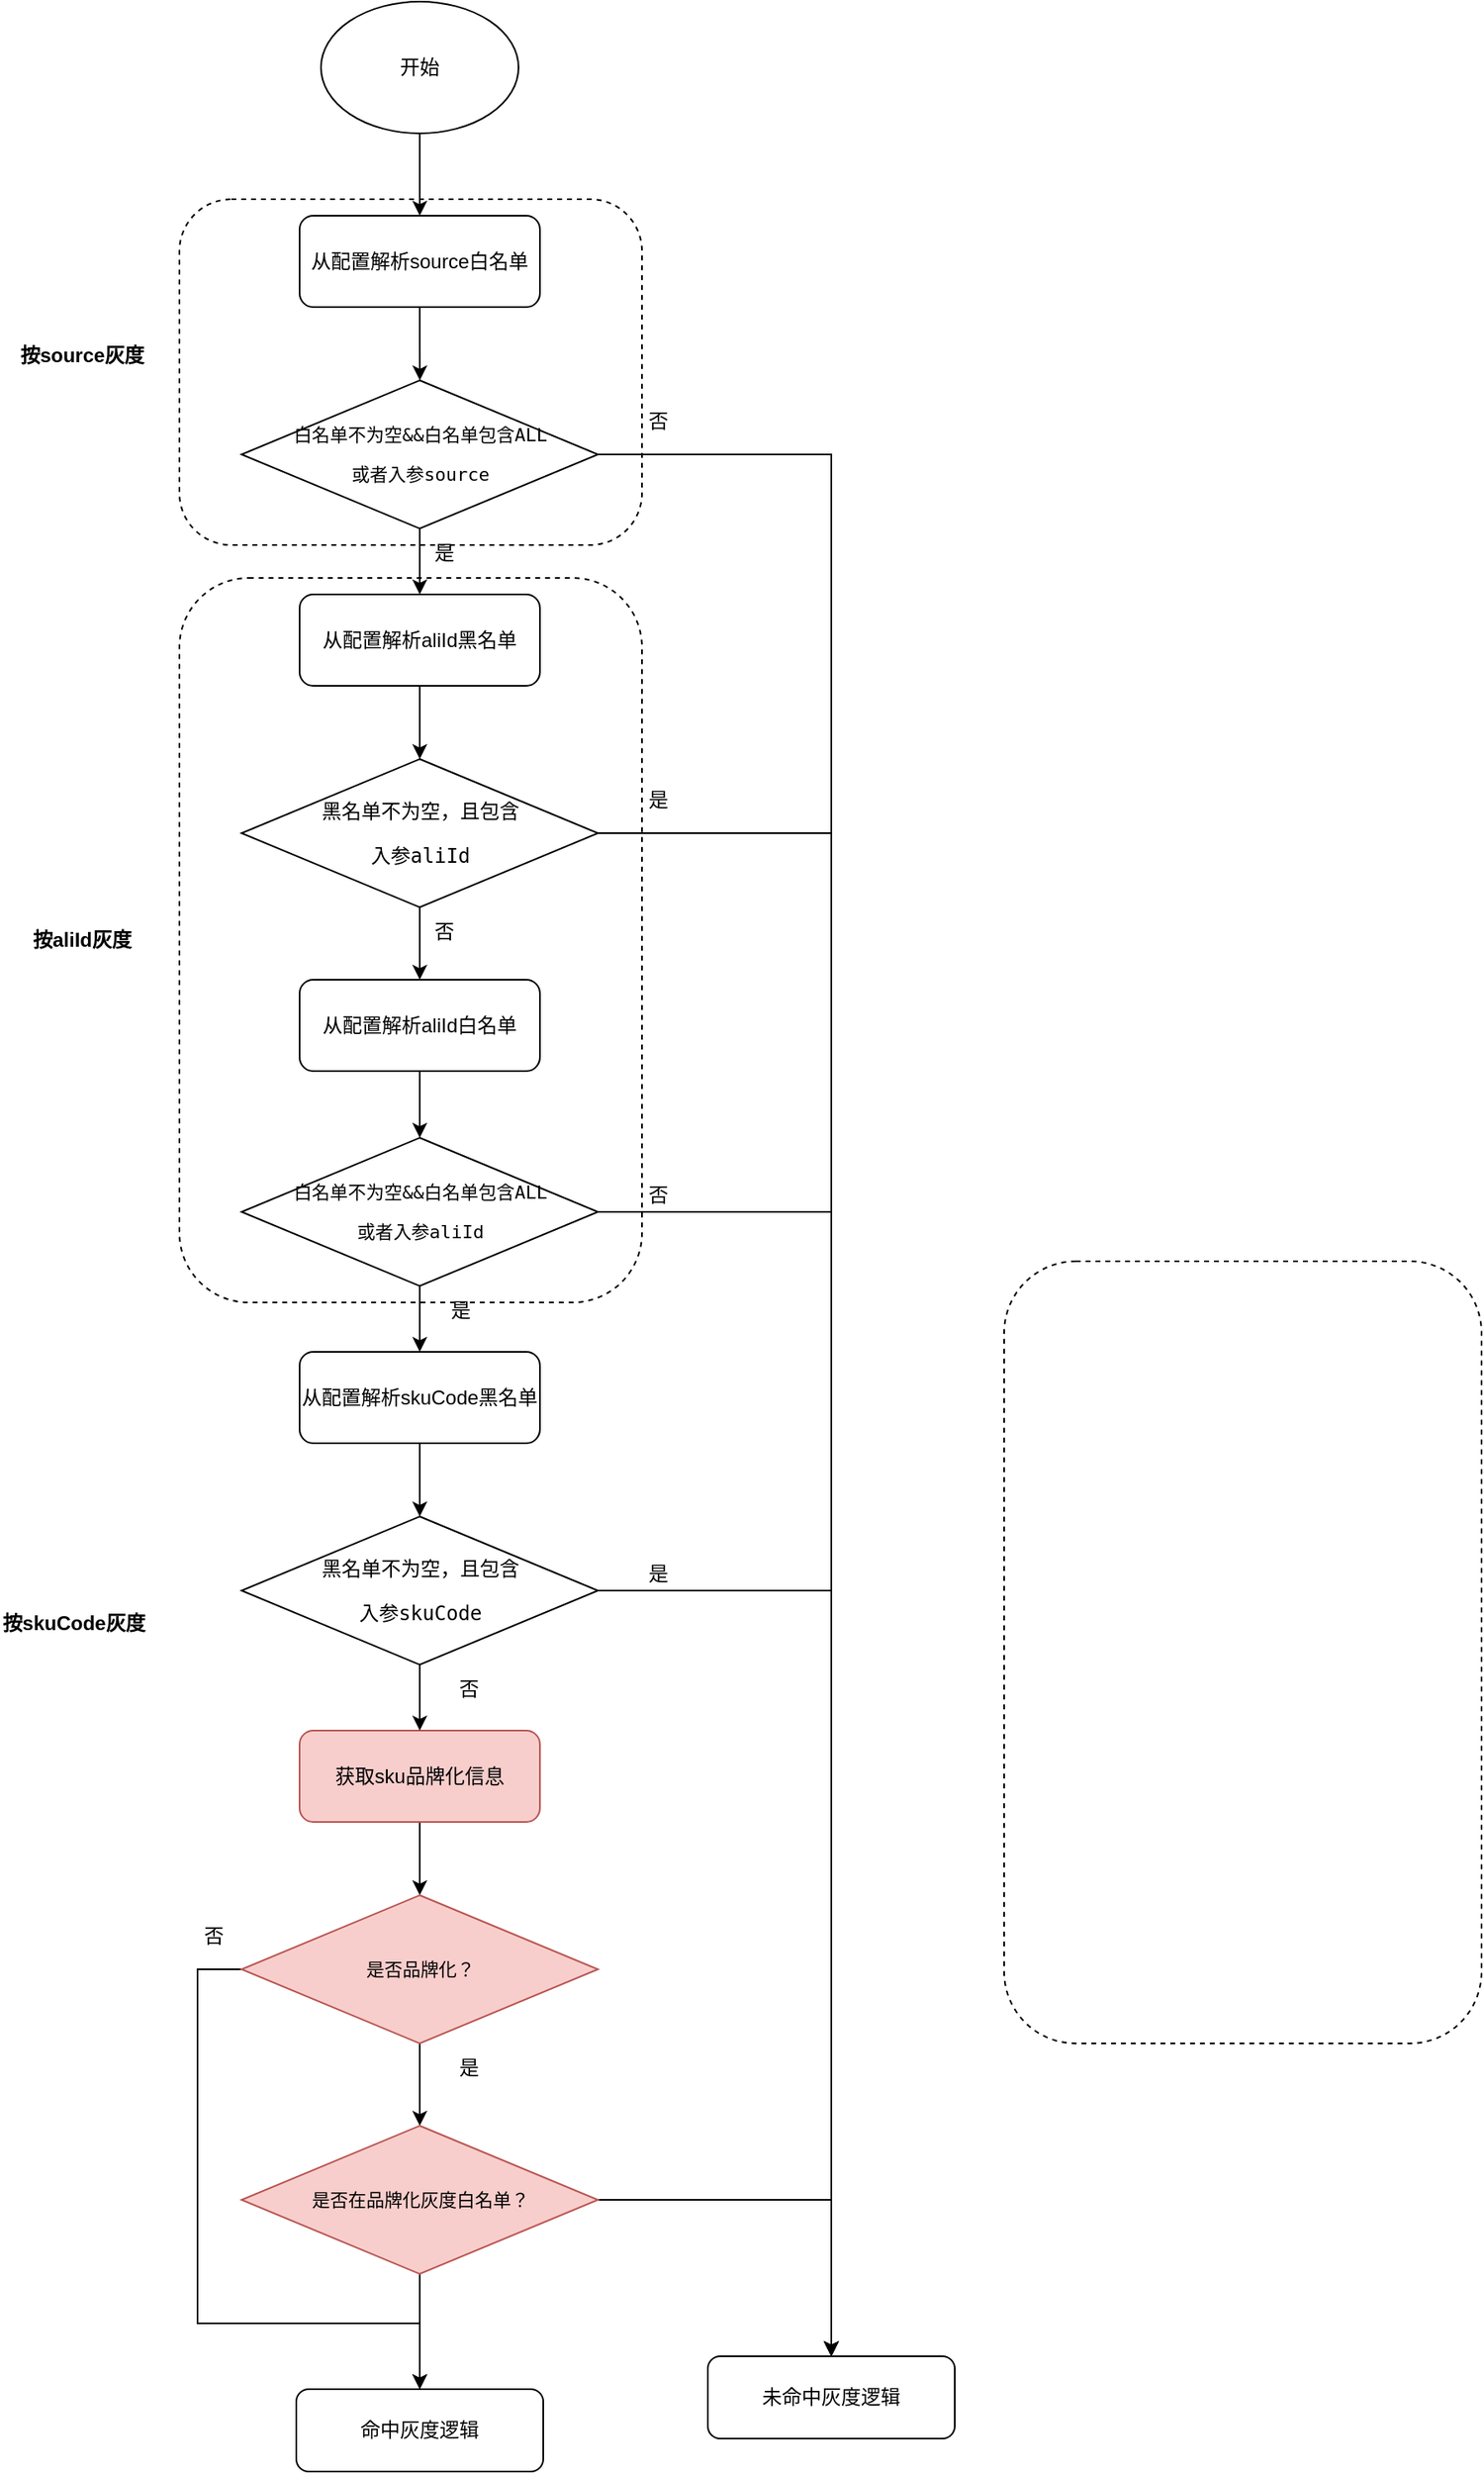 <mxfile version="27.0.6">
  <diagram name="第 1 页" id="TPPGtjHfXh9HnJe1UCOh">
    <mxGraphModel dx="1298" dy="706" grid="1" gridSize="10" guides="1" tooltips="1" connect="1" arrows="1" fold="1" page="1" pageScale="1" pageWidth="827" pageHeight="1169" math="0" shadow="0">
      <root>
        <mxCell id="0" />
        <mxCell id="1" parent="0" />
        <mxCell id="cltNmSNRFCDmhToncjLq-89" value="" style="rounded=1;whiteSpace=wrap;html=1;fillColor=none;dashed=1;" parent="1" vertex="1">
          <mxGeometry x="710" y="1925" width="290" height="475" as="geometry" />
        </mxCell>
        <mxCell id="cltNmSNRFCDmhToncjLq-56" style="edgeStyle=orthogonalEdgeStyle;rounded=0;orthogonalLoop=1;jettySize=auto;html=1;exitX=0.5;exitY=1;exitDx=0;exitDy=0;entryX=0.5;entryY=0;entryDx=0;entryDy=0;" parent="1" source="cltNmSNRFCDmhToncjLq-1" target="cltNmSNRFCDmhToncjLq-35" edge="1">
          <mxGeometry relative="1" as="geometry" />
        </mxCell>
        <mxCell id="cltNmSNRFCDmhToncjLq-1" value="开始" style="ellipse;whiteSpace=wrap;html=1;fillColor=none;" parent="1" vertex="1">
          <mxGeometry x="295" y="1160" width="120" height="80" as="geometry" />
        </mxCell>
        <mxCell id="cltNmSNRFCDmhToncjLq-8" style="edgeStyle=orthogonalEdgeStyle;rounded=0;orthogonalLoop=1;jettySize=auto;html=1;exitX=0.5;exitY=1;exitDx=0;exitDy=0;entryX=0.5;entryY=0;entryDx=0;entryDy=0;" parent="1" edge="1">
          <mxGeometry relative="1" as="geometry">
            <mxPoint x="340" y="380" as="sourcePoint" />
          </mxGeometry>
        </mxCell>
        <mxCell id="cltNmSNRFCDmhToncjLq-15" style="edgeStyle=orthogonalEdgeStyle;rounded=0;orthogonalLoop=1;jettySize=auto;html=1;exitX=0.5;exitY=1;exitDx=0;exitDy=0;entryX=0.5;entryY=0;entryDx=0;entryDy=0;" parent="1" edge="1">
          <mxGeometry relative="1" as="geometry">
            <mxPoint x="340" y="545" as="sourcePoint" />
          </mxGeometry>
        </mxCell>
        <mxCell id="cltNmSNRFCDmhToncjLq-19" style="edgeStyle=orthogonalEdgeStyle;rounded=0;orthogonalLoop=1;jettySize=auto;html=1;exitX=0.5;exitY=1;exitDx=0;exitDy=0;entryX=0.5;entryY=0;entryDx=0;entryDy=0;" parent="1" edge="1">
          <mxGeometry relative="1" as="geometry">
            <mxPoint x="340" y="655" as="sourcePoint" />
          </mxGeometry>
        </mxCell>
        <mxCell id="cltNmSNRFCDmhToncjLq-21" style="edgeStyle=orthogonalEdgeStyle;rounded=0;orthogonalLoop=1;jettySize=auto;html=1;exitX=0.5;exitY=1;exitDx=0;exitDy=0;entryX=0.5;entryY=0;entryDx=0;entryDy=0;" parent="1" edge="1">
          <mxGeometry relative="1" as="geometry">
            <mxPoint x="340" y="790" as="sourcePoint" />
          </mxGeometry>
        </mxCell>
        <mxCell id="cltNmSNRFCDmhToncjLq-23" style="edgeStyle=orthogonalEdgeStyle;rounded=0;orthogonalLoop=1;jettySize=auto;html=1;exitX=0.5;exitY=1;exitDx=0;exitDy=0;entryX=0.5;entryY=0;entryDx=0;entryDy=0;" parent="1" edge="1">
          <mxGeometry relative="1" as="geometry">
            <mxPoint x="340" y="895.5" as="sourcePoint" />
          </mxGeometry>
        </mxCell>
        <mxCell id="cltNmSNRFCDmhToncjLq-32" style="edgeStyle=orthogonalEdgeStyle;rounded=0;orthogonalLoop=1;jettySize=auto;html=1;exitX=0.5;exitY=1;exitDx=0;exitDy=0;entryX=0.5;entryY=0;entryDx=0;entryDy=0;" parent="1" edge="1">
          <mxGeometry relative="1" as="geometry">
            <mxPoint x="340" y="1020" as="sourcePoint" />
          </mxGeometry>
        </mxCell>
        <mxCell id="cltNmSNRFCDmhToncjLq-25" value="命中灰度逻辑" style="rounded=1;whiteSpace=wrap;html=1;fillColor=none;strokeColor=default;" parent="1" vertex="1">
          <mxGeometry x="280" y="2610" width="150" height="50" as="geometry" />
        </mxCell>
        <mxCell id="cltNmSNRFCDmhToncjLq-33" style="edgeStyle=orthogonalEdgeStyle;rounded=0;orthogonalLoop=1;jettySize=auto;html=1;exitX=0.5;exitY=1;exitDx=0;exitDy=0;entryX=0.5;entryY=0;entryDx=0;entryDy=0;" parent="1" edge="1">
          <mxGeometry relative="1" as="geometry">
            <mxPoint x="351.5" y="1160" as="targetPoint" />
          </mxGeometry>
        </mxCell>
        <mxCell id="cltNmSNRFCDmhToncjLq-57" style="edgeStyle=orthogonalEdgeStyle;rounded=0;orthogonalLoop=1;jettySize=auto;html=1;exitX=0.5;exitY=1;exitDx=0;exitDy=0;" parent="1" source="cltNmSNRFCDmhToncjLq-35" target="cltNmSNRFCDmhToncjLq-39" edge="1">
          <mxGeometry relative="1" as="geometry" />
        </mxCell>
        <mxCell id="cltNmSNRFCDmhToncjLq-35" value="从配置解析source白名单" style="rounded=1;whiteSpace=wrap;html=1;fillColor=none;" parent="1" vertex="1">
          <mxGeometry x="282" y="1290" width="146" height="55.5" as="geometry" />
        </mxCell>
        <mxCell id="cltNmSNRFCDmhToncjLq-58" style="edgeStyle=orthogonalEdgeStyle;rounded=0;orthogonalLoop=1;jettySize=auto;html=1;exitX=0.5;exitY=1;exitDx=0;exitDy=0;entryX=0.5;entryY=0;entryDx=0;entryDy=0;" parent="1" source="cltNmSNRFCDmhToncjLq-39" target="cltNmSNRFCDmhToncjLq-44" edge="1">
          <mxGeometry relative="1" as="geometry" />
        </mxCell>
        <mxCell id="cltNmSNRFCDmhToncjLq-72" style="edgeStyle=orthogonalEdgeStyle;rounded=0;orthogonalLoop=1;jettySize=auto;html=1;exitX=1;exitY=0.5;exitDx=0;exitDy=0;" parent="1" source="cltNmSNRFCDmhToncjLq-39" target="cltNmSNRFCDmhToncjLq-71" edge="1">
          <mxGeometry relative="1" as="geometry" />
        </mxCell>
        <mxCell id="cltNmSNRFCDmhToncjLq-39" value="&lt;pre&gt;&lt;pre&gt;&lt;font&gt;白名单不为空&amp;amp;&amp;amp;白名单包含ALL&lt;/font&gt;&lt;/pre&gt;&lt;pre&gt;&lt;font&gt;或者&lt;/font&gt;入参source&lt;/pre&gt;&lt;/pre&gt;" style="rhombus;whiteSpace=wrap;html=1;fillColor=none;verticalAlign=middle;horizontal=1;spacing=0;fontSize=11;" parent="1" vertex="1">
          <mxGeometry x="246.75" y="1390" width="216.5" height="90" as="geometry" />
        </mxCell>
        <mxCell id="cltNmSNRFCDmhToncjLq-60" style="edgeStyle=orthogonalEdgeStyle;rounded=0;orthogonalLoop=1;jettySize=auto;html=1;exitX=0.5;exitY=1;exitDx=0;exitDy=0;entryX=0.5;entryY=0;entryDx=0;entryDy=0;" parent="1" source="cltNmSNRFCDmhToncjLq-44" target="cltNmSNRFCDmhToncjLq-59" edge="1">
          <mxGeometry relative="1" as="geometry" />
        </mxCell>
        <mxCell id="cltNmSNRFCDmhToncjLq-44" value="从配置解析aliId黑名单" style="rounded=1;whiteSpace=wrap;html=1;fillColor=none;" parent="1" vertex="1">
          <mxGeometry x="282" y="1520" width="146" height="55.5" as="geometry" />
        </mxCell>
        <mxCell id="cltNmSNRFCDmhToncjLq-47" value="是" style="text;html=1;align=center;verticalAlign=middle;whiteSpace=wrap;rounded=0;" parent="1" vertex="1">
          <mxGeometry x="470" y="2100" width="60" height="30" as="geometry" />
        </mxCell>
        <mxCell id="cltNmSNRFCDmhToncjLq-63" style="edgeStyle=orthogonalEdgeStyle;rounded=0;orthogonalLoop=1;jettySize=auto;html=1;exitX=0.5;exitY=1;exitDx=0;exitDy=0;entryX=0.5;entryY=0;entryDx=0;entryDy=0;" parent="1" source="cltNmSNRFCDmhToncjLq-48" target="cltNmSNRFCDmhToncjLq-62" edge="1">
          <mxGeometry relative="1" as="geometry" />
        </mxCell>
        <mxCell id="cltNmSNRFCDmhToncjLq-48" value="从配置解析aliId白名单" style="rounded=1;whiteSpace=wrap;html=1;fillColor=none;" parent="1" vertex="1">
          <mxGeometry x="282" y="1754" width="146" height="55.5" as="geometry" />
        </mxCell>
        <mxCell id="cltNmSNRFCDmhToncjLq-51" value="否" style="text;html=1;align=center;verticalAlign=middle;whiteSpace=wrap;rounded=0;" parent="1" vertex="1">
          <mxGeometry x="470" y="1400" width="60" height="30" as="geometry" />
        </mxCell>
        <mxCell id="cltNmSNRFCDmhToncjLq-66" style="edgeStyle=orthogonalEdgeStyle;rounded=0;orthogonalLoop=1;jettySize=auto;html=1;exitX=0.5;exitY=1;exitDx=0;exitDy=0;entryX=0.5;entryY=0;entryDx=0;entryDy=0;" parent="1" source="cltNmSNRFCDmhToncjLq-52" target="cltNmSNRFCDmhToncjLq-65" edge="1">
          <mxGeometry relative="1" as="geometry" />
        </mxCell>
        <mxCell id="cltNmSNRFCDmhToncjLq-52" value="从配置解析skuCode黑名单" style="rounded=1;whiteSpace=wrap;html=1;fillColor=none;" parent="1" vertex="1">
          <mxGeometry x="282" y="1980" width="146" height="55.5" as="geometry" />
        </mxCell>
        <mxCell id="cltNmSNRFCDmhToncjLq-69" style="edgeStyle=orthogonalEdgeStyle;rounded=0;orthogonalLoop=1;jettySize=auto;html=1;exitX=0.5;exitY=1;exitDx=0;exitDy=0;entryX=0.5;entryY=0;entryDx=0;entryDy=0;" parent="1" source="cltNmSNRFCDmhToncjLq-54" target="cltNmSNRFCDmhToncjLq-68" edge="1">
          <mxGeometry relative="1" as="geometry" />
        </mxCell>
        <mxCell id="cltNmSNRFCDmhToncjLq-54" value="获取sku品牌化信息" style="rounded=1;whiteSpace=wrap;html=1;fillColor=#f8cecc;strokeColor=#b85450;" parent="1" vertex="1">
          <mxGeometry x="282" y="2210" width="146" height="55.5" as="geometry" />
        </mxCell>
        <mxCell id="cltNmSNRFCDmhToncjLq-61" style="edgeStyle=orthogonalEdgeStyle;rounded=0;orthogonalLoop=1;jettySize=auto;html=1;exitX=0.5;exitY=1;exitDx=0;exitDy=0;entryX=0.5;entryY=0;entryDx=0;entryDy=0;" parent="1" source="cltNmSNRFCDmhToncjLq-59" target="cltNmSNRFCDmhToncjLq-48" edge="1">
          <mxGeometry relative="1" as="geometry" />
        </mxCell>
        <mxCell id="cltNmSNRFCDmhToncjLq-74" style="edgeStyle=orthogonalEdgeStyle;rounded=0;orthogonalLoop=1;jettySize=auto;html=1;exitX=1;exitY=0.5;exitDx=0;exitDy=0;entryX=0.5;entryY=0;entryDx=0;entryDy=0;" parent="1" source="cltNmSNRFCDmhToncjLq-59" target="cltNmSNRFCDmhToncjLq-71" edge="1">
          <mxGeometry relative="1" as="geometry" />
        </mxCell>
        <mxCell id="cltNmSNRFCDmhToncjLq-59" value="&lt;pre&gt;&lt;pre&gt;&lt;pre style=&quot;font-size: 12px;&quot;&gt;黑名单不为空，且包含&lt;/pre&gt;&lt;pre style=&quot;font-size: 12px;&quot;&gt;入参aliId&lt;/pre&gt;&lt;/pre&gt;&lt;/pre&gt;" style="rhombus;whiteSpace=wrap;html=1;fillColor=none;verticalAlign=middle;horizontal=1;spacing=0;fontSize=11;" parent="1" vertex="1">
          <mxGeometry x="246.75" y="1620" width="216.5" height="90" as="geometry" />
        </mxCell>
        <mxCell id="cltNmSNRFCDmhToncjLq-64" style="edgeStyle=orthogonalEdgeStyle;rounded=0;orthogonalLoop=1;jettySize=auto;html=1;exitX=0.5;exitY=1;exitDx=0;exitDy=0;entryX=0.5;entryY=0;entryDx=0;entryDy=0;" parent="1" source="cltNmSNRFCDmhToncjLq-62" target="cltNmSNRFCDmhToncjLq-52" edge="1">
          <mxGeometry relative="1" as="geometry" />
        </mxCell>
        <mxCell id="cltNmSNRFCDmhToncjLq-76" style="edgeStyle=orthogonalEdgeStyle;rounded=0;orthogonalLoop=1;jettySize=auto;html=1;exitX=1;exitY=0.5;exitDx=0;exitDy=0;entryX=0.5;entryY=0;entryDx=0;entryDy=0;" parent="1" source="cltNmSNRFCDmhToncjLq-62" target="cltNmSNRFCDmhToncjLq-71" edge="1">
          <mxGeometry relative="1" as="geometry" />
        </mxCell>
        <mxCell id="cltNmSNRFCDmhToncjLq-62" value="&lt;pre&gt;&lt;pre&gt;&lt;font&gt;白名单不为空&amp;amp;&amp;amp;白名单包含ALL&lt;/font&gt;&lt;/pre&gt;&lt;pre&gt;&lt;font&gt;或者&lt;/font&gt;入参aliId&lt;/pre&gt;&lt;/pre&gt;" style="rhombus;whiteSpace=wrap;html=1;fillColor=none;verticalAlign=middle;horizontal=1;spacing=0;fontSize=11;" parent="1" vertex="1">
          <mxGeometry x="246.75" y="1850" width="216.5" height="90" as="geometry" />
        </mxCell>
        <mxCell id="cltNmSNRFCDmhToncjLq-67" style="edgeStyle=orthogonalEdgeStyle;rounded=0;orthogonalLoop=1;jettySize=auto;html=1;exitX=0.5;exitY=1;exitDx=0;exitDy=0;entryX=0.5;entryY=0;entryDx=0;entryDy=0;" parent="1" source="cltNmSNRFCDmhToncjLq-65" target="cltNmSNRFCDmhToncjLq-54" edge="1">
          <mxGeometry relative="1" as="geometry" />
        </mxCell>
        <mxCell id="cltNmSNRFCDmhToncjLq-78" style="edgeStyle=orthogonalEdgeStyle;rounded=0;orthogonalLoop=1;jettySize=auto;html=1;exitX=1;exitY=0.5;exitDx=0;exitDy=0;entryX=0.5;entryY=0;entryDx=0;entryDy=0;" parent="1" source="cltNmSNRFCDmhToncjLq-65" target="cltNmSNRFCDmhToncjLq-71" edge="1">
          <mxGeometry relative="1" as="geometry" />
        </mxCell>
        <mxCell id="cltNmSNRFCDmhToncjLq-65" value="&lt;pre&gt;&lt;pre&gt;&lt;pre style=&quot;font-size: 12px;&quot;&gt;黑名单不为空，且包含&lt;/pre&gt;&lt;pre style=&quot;font-size: 12px;&quot;&gt;入参skuCode&lt;/pre&gt;&lt;/pre&gt;&lt;/pre&gt;" style="rhombus;whiteSpace=wrap;html=1;fillColor=none;verticalAlign=middle;horizontal=1;spacing=0;fontSize=11;" parent="1" vertex="1">
          <mxGeometry x="246.75" y="2080" width="216.5" height="90" as="geometry" />
        </mxCell>
        <mxCell id="-BEqLnnBPzUVYCpvK7on-3" style="edgeStyle=orthogonalEdgeStyle;rounded=0;orthogonalLoop=1;jettySize=auto;html=1;exitX=0.5;exitY=1;exitDx=0;exitDy=0;entryX=0.5;entryY=0;entryDx=0;entryDy=0;" edge="1" parent="1" source="cltNmSNRFCDmhToncjLq-68" target="-BEqLnnBPzUVYCpvK7on-2">
          <mxGeometry relative="1" as="geometry" />
        </mxCell>
        <mxCell id="-BEqLnnBPzUVYCpvK7on-6" style="edgeStyle=orthogonalEdgeStyle;rounded=0;orthogonalLoop=1;jettySize=auto;html=1;exitX=0;exitY=0.5;exitDx=0;exitDy=0;entryX=0.5;entryY=0;entryDx=0;entryDy=0;" edge="1" parent="1" source="cltNmSNRFCDmhToncjLq-68" target="cltNmSNRFCDmhToncjLq-25">
          <mxGeometry relative="1" as="geometry">
            <Array as="points">
              <mxPoint x="220" y="2355" />
              <mxPoint x="220" y="2570" />
              <mxPoint x="355" y="2570" />
            </Array>
          </mxGeometry>
        </mxCell>
        <mxCell id="cltNmSNRFCDmhToncjLq-68" value="&lt;pre&gt;&lt;pre&gt;是否品牌化？&lt;/pre&gt;&lt;/pre&gt;" style="rhombus;whiteSpace=wrap;html=1;fillColor=#f8cecc;verticalAlign=middle;horizontal=1;spacing=0;fontSize=11;strokeColor=#b85450;" parent="1" vertex="1">
          <mxGeometry x="246.75" y="2310" width="216.5" height="90" as="geometry" />
        </mxCell>
        <mxCell id="cltNmSNRFCDmhToncjLq-71" value="未命中灰度逻辑" style="rounded=1;whiteSpace=wrap;html=1;fillColor=none;strokeColor=default;" parent="1" vertex="1">
          <mxGeometry x="530" y="2590" width="150" height="50" as="geometry" />
        </mxCell>
        <mxCell id="cltNmSNRFCDmhToncjLq-75" value="是" style="text;html=1;align=center;verticalAlign=middle;whiteSpace=wrap;rounded=0;" parent="1" vertex="1">
          <mxGeometry x="470" y="1630" width="60" height="30" as="geometry" />
        </mxCell>
        <mxCell id="cltNmSNRFCDmhToncjLq-77" value="否" style="text;html=1;align=center;verticalAlign=middle;whiteSpace=wrap;rounded=0;" parent="1" vertex="1">
          <mxGeometry x="470" y="1870" width="60" height="30" as="geometry" />
        </mxCell>
        <mxCell id="cltNmSNRFCDmhToncjLq-80" value="否" style="text;html=1;align=center;verticalAlign=middle;whiteSpace=wrap;rounded=0;" parent="1" vertex="1">
          <mxGeometry x="200" y="2320" width="60" height="30" as="geometry" />
        </mxCell>
        <mxCell id="cltNmSNRFCDmhToncjLq-82" value="否" style="text;html=1;align=center;verticalAlign=middle;whiteSpace=wrap;rounded=0;" parent="1" vertex="1">
          <mxGeometry x="340" y="1710" width="60" height="30" as="geometry" />
        </mxCell>
        <mxCell id="cltNmSNRFCDmhToncjLq-83" value="是" style="text;html=1;align=center;verticalAlign=middle;whiteSpace=wrap;rounded=0;" parent="1" vertex="1">
          <mxGeometry x="340" y="1480" width="60" height="30" as="geometry" />
        </mxCell>
        <mxCell id="cltNmSNRFCDmhToncjLq-84" value="是" style="text;html=1;align=center;verticalAlign=middle;whiteSpace=wrap;rounded=0;" parent="1" vertex="1">
          <mxGeometry x="350" y="1940" width="60" height="30" as="geometry" />
        </mxCell>
        <mxCell id="cltNmSNRFCDmhToncjLq-85" value="是" style="text;html=1;align=center;verticalAlign=middle;whiteSpace=wrap;rounded=0;" parent="1" vertex="1">
          <mxGeometry x="355" y="2400" width="60" height="30" as="geometry" />
        </mxCell>
        <mxCell id="cltNmSNRFCDmhToncjLq-86" value="否" style="text;html=1;align=center;verticalAlign=middle;whiteSpace=wrap;rounded=0;" parent="1" vertex="1">
          <mxGeometry x="355" y="2170" width="60" height="30" as="geometry" />
        </mxCell>
        <mxCell id="cltNmSNRFCDmhToncjLq-87" value="" style="rounded=1;whiteSpace=wrap;html=1;fillColor=none;strokeColor=default;dashed=1;" parent="1" vertex="1">
          <mxGeometry x="209" y="1280" width="281" height="210" as="geometry" />
        </mxCell>
        <mxCell id="cltNmSNRFCDmhToncjLq-88" value="" style="rounded=1;whiteSpace=wrap;html=1;fillColor=none;dashed=1;" parent="1" vertex="1">
          <mxGeometry x="209" y="1510" width="281" height="440" as="geometry" />
        </mxCell>
        <mxCell id="cltNmSNRFCDmhToncjLq-90" value="按source灰度" style="text;html=1;align=center;verticalAlign=middle;whiteSpace=wrap;rounded=0;fontStyle=1" parent="1" vertex="1">
          <mxGeometry x="110" y="1360" width="80" height="30" as="geometry" />
        </mxCell>
        <mxCell id="cltNmSNRFCDmhToncjLq-91" value="按aliId灰度" style="text;html=1;align=center;verticalAlign=middle;whiteSpace=wrap;rounded=0;fontStyle=1" parent="1" vertex="1">
          <mxGeometry x="110" y="1715" width="80" height="30" as="geometry" />
        </mxCell>
        <mxCell id="cltNmSNRFCDmhToncjLq-92" value="按skuCode灰度" style="text;html=1;align=center;verticalAlign=middle;whiteSpace=wrap;rounded=0;fontStyle=1" parent="1" vertex="1">
          <mxGeometry x="100" y="2130" width="90" height="30" as="geometry" />
        </mxCell>
        <mxCell id="-BEqLnnBPzUVYCpvK7on-4" style="edgeStyle=orthogonalEdgeStyle;rounded=0;orthogonalLoop=1;jettySize=auto;html=1;exitX=0.5;exitY=1;exitDx=0;exitDy=0;entryX=0.5;entryY=0;entryDx=0;entryDy=0;" edge="1" parent="1" source="-BEqLnnBPzUVYCpvK7on-2" target="cltNmSNRFCDmhToncjLq-25">
          <mxGeometry relative="1" as="geometry" />
        </mxCell>
        <mxCell id="-BEqLnnBPzUVYCpvK7on-5" style="edgeStyle=orthogonalEdgeStyle;rounded=0;orthogonalLoop=1;jettySize=auto;html=1;exitX=1;exitY=0.5;exitDx=0;exitDy=0;entryX=0.5;entryY=0;entryDx=0;entryDy=0;" edge="1" parent="1" source="-BEqLnnBPzUVYCpvK7on-2" target="cltNmSNRFCDmhToncjLq-71">
          <mxGeometry relative="1" as="geometry" />
        </mxCell>
        <mxCell id="-BEqLnnBPzUVYCpvK7on-2" value="&lt;pre&gt;&lt;pre&gt;是否在品牌化灰度白名单？&lt;/pre&gt;&lt;/pre&gt;" style="rhombus;whiteSpace=wrap;html=1;fillColor=#f8cecc;verticalAlign=middle;horizontal=1;spacing=0;fontSize=11;strokeColor=#b85450;" vertex="1" parent="1">
          <mxGeometry x="246.75" y="2450" width="216.5" height="90" as="geometry" />
        </mxCell>
      </root>
    </mxGraphModel>
  </diagram>
</mxfile>
